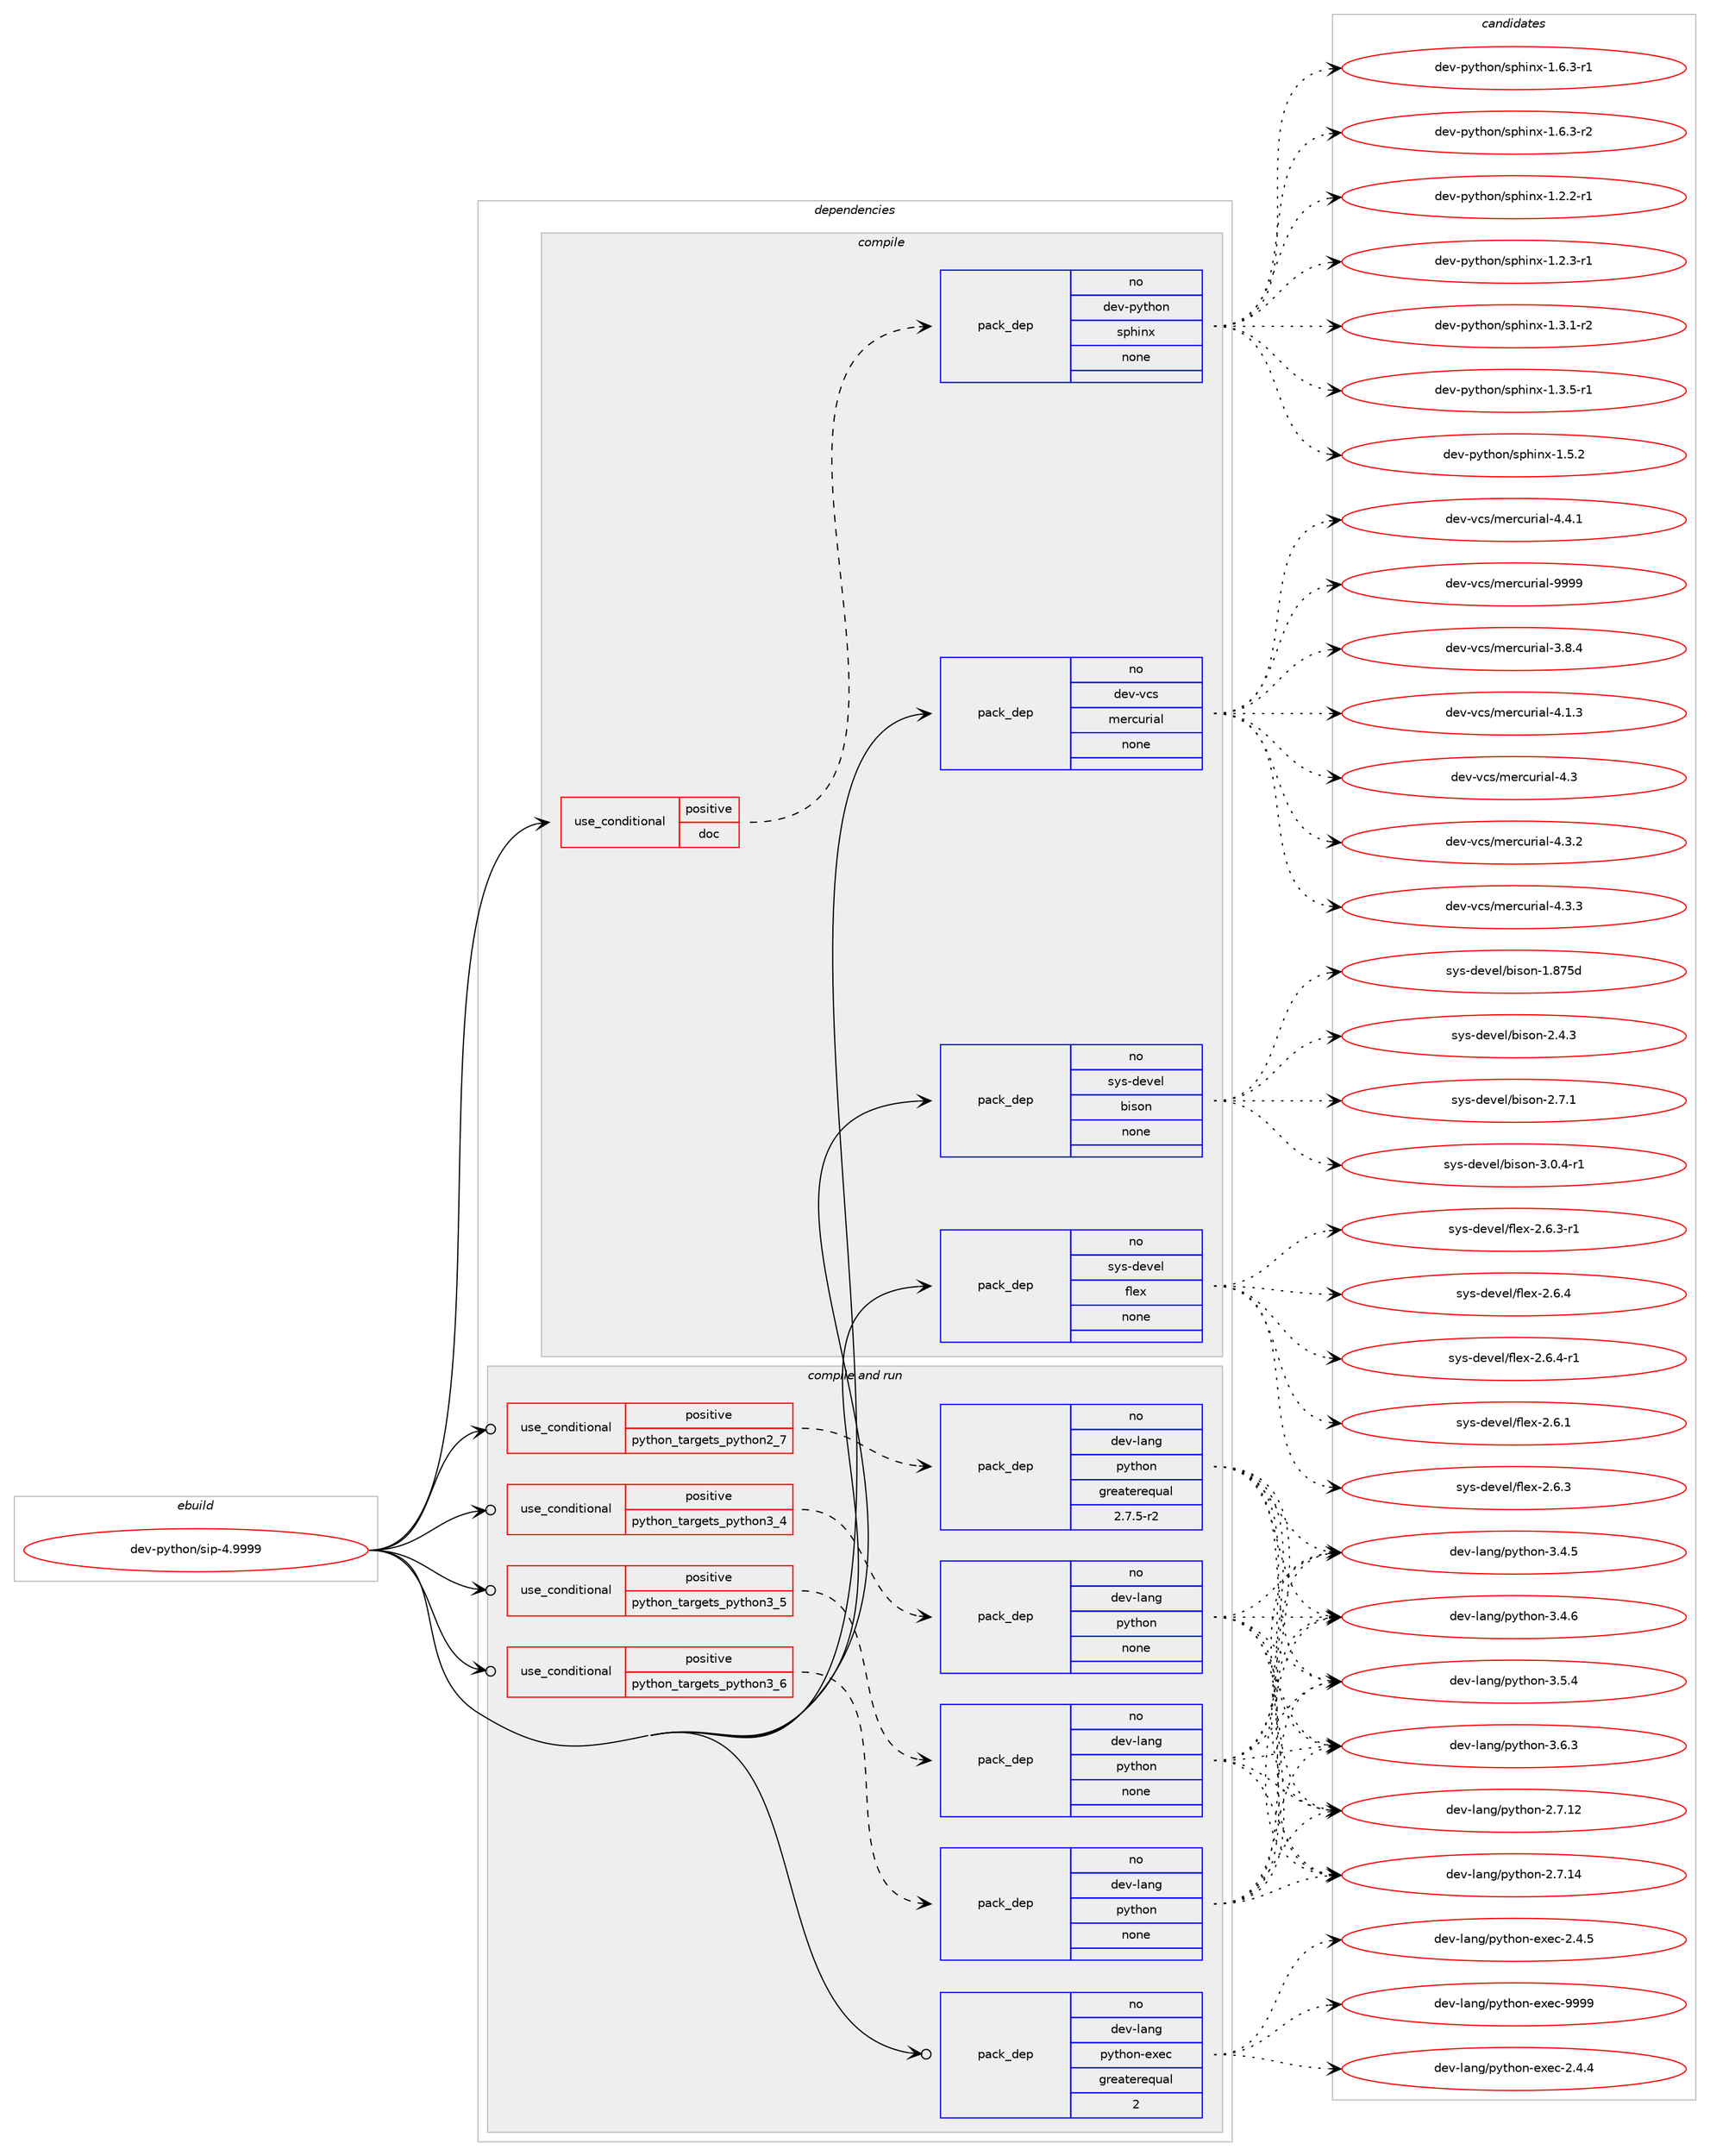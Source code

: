 digraph prolog {

# *************
# Graph options
# *************

newrank=true;
concentrate=true;
compound=true;
graph [rankdir=LR,fontname=Helvetica,fontsize=10,ranksep=1.5];#, ranksep=2.5, nodesep=0.2];
edge  [arrowhead=vee];
node  [fontname=Helvetica,fontsize=10];

# **********
# The ebuild
# **********

subgraph cluster_leftcol {
color=gray;
rank=same;
label=<<i>ebuild</i>>;
id [label="dev-python/sip-4.9999", color=red, width=4, href="../dev-python/sip-4.9999.svg"];
}

# ****************
# The dependencies
# ****************

subgraph cluster_midcol {
color=gray;
label=<<i>dependencies</i>>;
subgraph cluster_compile {
fillcolor="#eeeeee";
style=filled;
label=<<i>compile</i>>;
subgraph cond41742 {
dependency187517 [label=<<TABLE BORDER="0" CELLBORDER="1" CELLSPACING="0" CELLPADDING="4"><TR><TD ROWSPAN="3" CELLPADDING="10">use_conditional</TD></TR><TR><TD>positive</TD></TR><TR><TD>doc</TD></TR></TABLE>>, shape=none, color=red];
subgraph pack141821 {
dependency187518 [label=<<TABLE BORDER="0" CELLBORDER="1" CELLSPACING="0" CELLPADDING="4" WIDTH="220"><TR><TD ROWSPAN="6" CELLPADDING="30">pack_dep</TD></TR><TR><TD WIDTH="110">no</TD></TR><TR><TD>dev-python</TD></TR><TR><TD>sphinx</TD></TR><TR><TD>none</TD></TR><TR><TD></TD></TR></TABLE>>, shape=none, color=blue];
}
dependency187517:e -> dependency187518:w [weight=20,style="dashed",arrowhead="vee"];
}
id:e -> dependency187517:w [weight=20,style="solid",arrowhead="vee"];
subgraph pack141822 {
dependency187519 [label=<<TABLE BORDER="0" CELLBORDER="1" CELLSPACING="0" CELLPADDING="4" WIDTH="220"><TR><TD ROWSPAN="6" CELLPADDING="30">pack_dep</TD></TR><TR><TD WIDTH="110">no</TD></TR><TR><TD>dev-vcs</TD></TR><TR><TD>mercurial</TD></TR><TR><TD>none</TD></TR><TR><TD></TD></TR></TABLE>>, shape=none, color=blue];
}
id:e -> dependency187519:w [weight=20,style="solid",arrowhead="vee"];
subgraph pack141823 {
dependency187520 [label=<<TABLE BORDER="0" CELLBORDER="1" CELLSPACING="0" CELLPADDING="4" WIDTH="220"><TR><TD ROWSPAN="6" CELLPADDING="30">pack_dep</TD></TR><TR><TD WIDTH="110">no</TD></TR><TR><TD>sys-devel</TD></TR><TR><TD>bison</TD></TR><TR><TD>none</TD></TR><TR><TD></TD></TR></TABLE>>, shape=none, color=blue];
}
id:e -> dependency187520:w [weight=20,style="solid",arrowhead="vee"];
subgraph pack141824 {
dependency187521 [label=<<TABLE BORDER="0" CELLBORDER="1" CELLSPACING="0" CELLPADDING="4" WIDTH="220"><TR><TD ROWSPAN="6" CELLPADDING="30">pack_dep</TD></TR><TR><TD WIDTH="110">no</TD></TR><TR><TD>sys-devel</TD></TR><TR><TD>flex</TD></TR><TR><TD>none</TD></TR><TR><TD></TD></TR></TABLE>>, shape=none, color=blue];
}
id:e -> dependency187521:w [weight=20,style="solid",arrowhead="vee"];
}
subgraph cluster_compileandrun {
fillcolor="#eeeeee";
style=filled;
label=<<i>compile and run</i>>;
subgraph cond41743 {
dependency187522 [label=<<TABLE BORDER="0" CELLBORDER="1" CELLSPACING="0" CELLPADDING="4"><TR><TD ROWSPAN="3" CELLPADDING="10">use_conditional</TD></TR><TR><TD>positive</TD></TR><TR><TD>python_targets_python2_7</TD></TR></TABLE>>, shape=none, color=red];
subgraph pack141825 {
dependency187523 [label=<<TABLE BORDER="0" CELLBORDER="1" CELLSPACING="0" CELLPADDING="4" WIDTH="220"><TR><TD ROWSPAN="6" CELLPADDING="30">pack_dep</TD></TR><TR><TD WIDTH="110">no</TD></TR><TR><TD>dev-lang</TD></TR><TR><TD>python</TD></TR><TR><TD>greaterequal</TD></TR><TR><TD>2.7.5-r2</TD></TR></TABLE>>, shape=none, color=blue];
}
dependency187522:e -> dependency187523:w [weight=20,style="dashed",arrowhead="vee"];
}
id:e -> dependency187522:w [weight=20,style="solid",arrowhead="odotvee"];
subgraph cond41744 {
dependency187524 [label=<<TABLE BORDER="0" CELLBORDER="1" CELLSPACING="0" CELLPADDING="4"><TR><TD ROWSPAN="3" CELLPADDING="10">use_conditional</TD></TR><TR><TD>positive</TD></TR><TR><TD>python_targets_python3_4</TD></TR></TABLE>>, shape=none, color=red];
subgraph pack141826 {
dependency187525 [label=<<TABLE BORDER="0" CELLBORDER="1" CELLSPACING="0" CELLPADDING="4" WIDTH="220"><TR><TD ROWSPAN="6" CELLPADDING="30">pack_dep</TD></TR><TR><TD WIDTH="110">no</TD></TR><TR><TD>dev-lang</TD></TR><TR><TD>python</TD></TR><TR><TD>none</TD></TR><TR><TD></TD></TR></TABLE>>, shape=none, color=blue];
}
dependency187524:e -> dependency187525:w [weight=20,style="dashed",arrowhead="vee"];
}
id:e -> dependency187524:w [weight=20,style="solid",arrowhead="odotvee"];
subgraph cond41745 {
dependency187526 [label=<<TABLE BORDER="0" CELLBORDER="1" CELLSPACING="0" CELLPADDING="4"><TR><TD ROWSPAN="3" CELLPADDING="10">use_conditional</TD></TR><TR><TD>positive</TD></TR><TR><TD>python_targets_python3_5</TD></TR></TABLE>>, shape=none, color=red];
subgraph pack141827 {
dependency187527 [label=<<TABLE BORDER="0" CELLBORDER="1" CELLSPACING="0" CELLPADDING="4" WIDTH="220"><TR><TD ROWSPAN="6" CELLPADDING="30">pack_dep</TD></TR><TR><TD WIDTH="110">no</TD></TR><TR><TD>dev-lang</TD></TR><TR><TD>python</TD></TR><TR><TD>none</TD></TR><TR><TD></TD></TR></TABLE>>, shape=none, color=blue];
}
dependency187526:e -> dependency187527:w [weight=20,style="dashed",arrowhead="vee"];
}
id:e -> dependency187526:w [weight=20,style="solid",arrowhead="odotvee"];
subgraph cond41746 {
dependency187528 [label=<<TABLE BORDER="0" CELLBORDER="1" CELLSPACING="0" CELLPADDING="4"><TR><TD ROWSPAN="3" CELLPADDING="10">use_conditional</TD></TR><TR><TD>positive</TD></TR><TR><TD>python_targets_python3_6</TD></TR></TABLE>>, shape=none, color=red];
subgraph pack141828 {
dependency187529 [label=<<TABLE BORDER="0" CELLBORDER="1" CELLSPACING="0" CELLPADDING="4" WIDTH="220"><TR><TD ROWSPAN="6" CELLPADDING="30">pack_dep</TD></TR><TR><TD WIDTH="110">no</TD></TR><TR><TD>dev-lang</TD></TR><TR><TD>python</TD></TR><TR><TD>none</TD></TR><TR><TD></TD></TR></TABLE>>, shape=none, color=blue];
}
dependency187528:e -> dependency187529:w [weight=20,style="dashed",arrowhead="vee"];
}
id:e -> dependency187528:w [weight=20,style="solid",arrowhead="odotvee"];
subgraph pack141829 {
dependency187530 [label=<<TABLE BORDER="0" CELLBORDER="1" CELLSPACING="0" CELLPADDING="4" WIDTH="220"><TR><TD ROWSPAN="6" CELLPADDING="30">pack_dep</TD></TR><TR><TD WIDTH="110">no</TD></TR><TR><TD>dev-lang</TD></TR><TR><TD>python-exec</TD></TR><TR><TD>greaterequal</TD></TR><TR><TD>2</TD></TR></TABLE>>, shape=none, color=blue];
}
id:e -> dependency187530:w [weight=20,style="solid",arrowhead="odotvee"];
}
subgraph cluster_run {
fillcolor="#eeeeee";
style=filled;
label=<<i>run</i>>;
}
}

# **************
# The candidates
# **************

subgraph cluster_choices {
rank=same;
color=gray;
label=<<i>candidates</i>>;

subgraph choice141821 {
color=black;
nodesep=1;
choice10010111845112121116104111110471151121041051101204549465046504511449 [label="dev-python/sphinx-1.2.2-r1", color=red, width=4,href="../dev-python/sphinx-1.2.2-r1.svg"];
choice10010111845112121116104111110471151121041051101204549465046514511449 [label="dev-python/sphinx-1.2.3-r1", color=red, width=4,href="../dev-python/sphinx-1.2.3-r1.svg"];
choice10010111845112121116104111110471151121041051101204549465146494511450 [label="dev-python/sphinx-1.3.1-r2", color=red, width=4,href="../dev-python/sphinx-1.3.1-r2.svg"];
choice10010111845112121116104111110471151121041051101204549465146534511449 [label="dev-python/sphinx-1.3.5-r1", color=red, width=4,href="../dev-python/sphinx-1.3.5-r1.svg"];
choice1001011184511212111610411111047115112104105110120454946534650 [label="dev-python/sphinx-1.5.2", color=red, width=4,href="../dev-python/sphinx-1.5.2.svg"];
choice10010111845112121116104111110471151121041051101204549465446514511449 [label="dev-python/sphinx-1.6.3-r1", color=red, width=4,href="../dev-python/sphinx-1.6.3-r1.svg"];
choice10010111845112121116104111110471151121041051101204549465446514511450 [label="dev-python/sphinx-1.6.3-r2", color=red, width=4,href="../dev-python/sphinx-1.6.3-r2.svg"];
dependency187518:e -> choice10010111845112121116104111110471151121041051101204549465046504511449:w [style=dotted,weight="100"];
dependency187518:e -> choice10010111845112121116104111110471151121041051101204549465046514511449:w [style=dotted,weight="100"];
dependency187518:e -> choice10010111845112121116104111110471151121041051101204549465146494511450:w [style=dotted,weight="100"];
dependency187518:e -> choice10010111845112121116104111110471151121041051101204549465146534511449:w [style=dotted,weight="100"];
dependency187518:e -> choice1001011184511212111610411111047115112104105110120454946534650:w [style=dotted,weight="100"];
dependency187518:e -> choice10010111845112121116104111110471151121041051101204549465446514511449:w [style=dotted,weight="100"];
dependency187518:e -> choice10010111845112121116104111110471151121041051101204549465446514511450:w [style=dotted,weight="100"];
}
subgraph choice141822 {
color=black;
nodesep=1;
choice1001011184511899115471091011149911711410597108455146564652 [label="dev-vcs/mercurial-3.8.4", color=red, width=4,href="../dev-vcs/mercurial-3.8.4.svg"];
choice1001011184511899115471091011149911711410597108455246494651 [label="dev-vcs/mercurial-4.1.3", color=red, width=4,href="../dev-vcs/mercurial-4.1.3.svg"];
choice100101118451189911547109101114991171141059710845524651 [label="dev-vcs/mercurial-4.3", color=red, width=4,href="../dev-vcs/mercurial-4.3.svg"];
choice1001011184511899115471091011149911711410597108455246514650 [label="dev-vcs/mercurial-4.3.2", color=red, width=4,href="../dev-vcs/mercurial-4.3.2.svg"];
choice1001011184511899115471091011149911711410597108455246514651 [label="dev-vcs/mercurial-4.3.3", color=red, width=4,href="../dev-vcs/mercurial-4.3.3.svg"];
choice1001011184511899115471091011149911711410597108455246524649 [label="dev-vcs/mercurial-4.4.1", color=red, width=4,href="../dev-vcs/mercurial-4.4.1.svg"];
choice10010111845118991154710910111499117114105971084557575757 [label="dev-vcs/mercurial-9999", color=red, width=4,href="../dev-vcs/mercurial-9999.svg"];
dependency187519:e -> choice1001011184511899115471091011149911711410597108455146564652:w [style=dotted,weight="100"];
dependency187519:e -> choice1001011184511899115471091011149911711410597108455246494651:w [style=dotted,weight="100"];
dependency187519:e -> choice100101118451189911547109101114991171141059710845524651:w [style=dotted,weight="100"];
dependency187519:e -> choice1001011184511899115471091011149911711410597108455246514650:w [style=dotted,weight="100"];
dependency187519:e -> choice1001011184511899115471091011149911711410597108455246514651:w [style=dotted,weight="100"];
dependency187519:e -> choice1001011184511899115471091011149911711410597108455246524649:w [style=dotted,weight="100"];
dependency187519:e -> choice10010111845118991154710910111499117114105971084557575757:w [style=dotted,weight="100"];
}
subgraph choice141823 {
color=black;
nodesep=1;
choice115121115451001011181011084798105115111110454946565553100 [label="sys-devel/bison-1.875d", color=red, width=4,href="../sys-devel/bison-1.875d.svg"];
choice115121115451001011181011084798105115111110455046524651 [label="sys-devel/bison-2.4.3", color=red, width=4,href="../sys-devel/bison-2.4.3.svg"];
choice115121115451001011181011084798105115111110455046554649 [label="sys-devel/bison-2.7.1", color=red, width=4,href="../sys-devel/bison-2.7.1.svg"];
choice1151211154510010111810110847981051151111104551464846524511449 [label="sys-devel/bison-3.0.4-r1", color=red, width=4,href="../sys-devel/bison-3.0.4-r1.svg"];
dependency187520:e -> choice115121115451001011181011084798105115111110454946565553100:w [style=dotted,weight="100"];
dependency187520:e -> choice115121115451001011181011084798105115111110455046524651:w [style=dotted,weight="100"];
dependency187520:e -> choice115121115451001011181011084798105115111110455046554649:w [style=dotted,weight="100"];
dependency187520:e -> choice1151211154510010111810110847981051151111104551464846524511449:w [style=dotted,weight="100"];
}
subgraph choice141824 {
color=black;
nodesep=1;
choice1151211154510010111810110847102108101120455046544649 [label="sys-devel/flex-2.6.1", color=red, width=4,href="../sys-devel/flex-2.6.1.svg"];
choice1151211154510010111810110847102108101120455046544651 [label="sys-devel/flex-2.6.3", color=red, width=4,href="../sys-devel/flex-2.6.3.svg"];
choice11512111545100101118101108471021081011204550465446514511449 [label="sys-devel/flex-2.6.3-r1", color=red, width=4,href="../sys-devel/flex-2.6.3-r1.svg"];
choice1151211154510010111810110847102108101120455046544652 [label="sys-devel/flex-2.6.4", color=red, width=4,href="../sys-devel/flex-2.6.4.svg"];
choice11512111545100101118101108471021081011204550465446524511449 [label="sys-devel/flex-2.6.4-r1", color=red, width=4,href="../sys-devel/flex-2.6.4-r1.svg"];
dependency187521:e -> choice1151211154510010111810110847102108101120455046544649:w [style=dotted,weight="100"];
dependency187521:e -> choice1151211154510010111810110847102108101120455046544651:w [style=dotted,weight="100"];
dependency187521:e -> choice11512111545100101118101108471021081011204550465446514511449:w [style=dotted,weight="100"];
dependency187521:e -> choice1151211154510010111810110847102108101120455046544652:w [style=dotted,weight="100"];
dependency187521:e -> choice11512111545100101118101108471021081011204550465446524511449:w [style=dotted,weight="100"];
}
subgraph choice141825 {
color=black;
nodesep=1;
choice10010111845108971101034711212111610411111045504655464950 [label="dev-lang/python-2.7.12", color=red, width=4,href="../dev-lang/python-2.7.12.svg"];
choice10010111845108971101034711212111610411111045504655464952 [label="dev-lang/python-2.7.14", color=red, width=4,href="../dev-lang/python-2.7.14.svg"];
choice100101118451089711010347112121116104111110455146524653 [label="dev-lang/python-3.4.5", color=red, width=4,href="../dev-lang/python-3.4.5.svg"];
choice100101118451089711010347112121116104111110455146524654 [label="dev-lang/python-3.4.6", color=red, width=4,href="../dev-lang/python-3.4.6.svg"];
choice100101118451089711010347112121116104111110455146534652 [label="dev-lang/python-3.5.4", color=red, width=4,href="../dev-lang/python-3.5.4.svg"];
choice100101118451089711010347112121116104111110455146544651 [label="dev-lang/python-3.6.3", color=red, width=4,href="../dev-lang/python-3.6.3.svg"];
dependency187523:e -> choice10010111845108971101034711212111610411111045504655464950:w [style=dotted,weight="100"];
dependency187523:e -> choice10010111845108971101034711212111610411111045504655464952:w [style=dotted,weight="100"];
dependency187523:e -> choice100101118451089711010347112121116104111110455146524653:w [style=dotted,weight="100"];
dependency187523:e -> choice100101118451089711010347112121116104111110455146524654:w [style=dotted,weight="100"];
dependency187523:e -> choice100101118451089711010347112121116104111110455146534652:w [style=dotted,weight="100"];
dependency187523:e -> choice100101118451089711010347112121116104111110455146544651:w [style=dotted,weight="100"];
}
subgraph choice141826 {
color=black;
nodesep=1;
choice10010111845108971101034711212111610411111045504655464950 [label="dev-lang/python-2.7.12", color=red, width=4,href="../dev-lang/python-2.7.12.svg"];
choice10010111845108971101034711212111610411111045504655464952 [label="dev-lang/python-2.7.14", color=red, width=4,href="../dev-lang/python-2.7.14.svg"];
choice100101118451089711010347112121116104111110455146524653 [label="dev-lang/python-3.4.5", color=red, width=4,href="../dev-lang/python-3.4.5.svg"];
choice100101118451089711010347112121116104111110455146524654 [label="dev-lang/python-3.4.6", color=red, width=4,href="../dev-lang/python-3.4.6.svg"];
choice100101118451089711010347112121116104111110455146534652 [label="dev-lang/python-3.5.4", color=red, width=4,href="../dev-lang/python-3.5.4.svg"];
choice100101118451089711010347112121116104111110455146544651 [label="dev-lang/python-3.6.3", color=red, width=4,href="../dev-lang/python-3.6.3.svg"];
dependency187525:e -> choice10010111845108971101034711212111610411111045504655464950:w [style=dotted,weight="100"];
dependency187525:e -> choice10010111845108971101034711212111610411111045504655464952:w [style=dotted,weight="100"];
dependency187525:e -> choice100101118451089711010347112121116104111110455146524653:w [style=dotted,weight="100"];
dependency187525:e -> choice100101118451089711010347112121116104111110455146524654:w [style=dotted,weight="100"];
dependency187525:e -> choice100101118451089711010347112121116104111110455146534652:w [style=dotted,weight="100"];
dependency187525:e -> choice100101118451089711010347112121116104111110455146544651:w [style=dotted,weight="100"];
}
subgraph choice141827 {
color=black;
nodesep=1;
choice10010111845108971101034711212111610411111045504655464950 [label="dev-lang/python-2.7.12", color=red, width=4,href="../dev-lang/python-2.7.12.svg"];
choice10010111845108971101034711212111610411111045504655464952 [label="dev-lang/python-2.7.14", color=red, width=4,href="../dev-lang/python-2.7.14.svg"];
choice100101118451089711010347112121116104111110455146524653 [label="dev-lang/python-3.4.5", color=red, width=4,href="../dev-lang/python-3.4.5.svg"];
choice100101118451089711010347112121116104111110455146524654 [label="dev-lang/python-3.4.6", color=red, width=4,href="../dev-lang/python-3.4.6.svg"];
choice100101118451089711010347112121116104111110455146534652 [label="dev-lang/python-3.5.4", color=red, width=4,href="../dev-lang/python-3.5.4.svg"];
choice100101118451089711010347112121116104111110455146544651 [label="dev-lang/python-3.6.3", color=red, width=4,href="../dev-lang/python-3.6.3.svg"];
dependency187527:e -> choice10010111845108971101034711212111610411111045504655464950:w [style=dotted,weight="100"];
dependency187527:e -> choice10010111845108971101034711212111610411111045504655464952:w [style=dotted,weight="100"];
dependency187527:e -> choice100101118451089711010347112121116104111110455146524653:w [style=dotted,weight="100"];
dependency187527:e -> choice100101118451089711010347112121116104111110455146524654:w [style=dotted,weight="100"];
dependency187527:e -> choice100101118451089711010347112121116104111110455146534652:w [style=dotted,weight="100"];
dependency187527:e -> choice100101118451089711010347112121116104111110455146544651:w [style=dotted,weight="100"];
}
subgraph choice141828 {
color=black;
nodesep=1;
choice10010111845108971101034711212111610411111045504655464950 [label="dev-lang/python-2.7.12", color=red, width=4,href="../dev-lang/python-2.7.12.svg"];
choice10010111845108971101034711212111610411111045504655464952 [label="dev-lang/python-2.7.14", color=red, width=4,href="../dev-lang/python-2.7.14.svg"];
choice100101118451089711010347112121116104111110455146524653 [label="dev-lang/python-3.4.5", color=red, width=4,href="../dev-lang/python-3.4.5.svg"];
choice100101118451089711010347112121116104111110455146524654 [label="dev-lang/python-3.4.6", color=red, width=4,href="../dev-lang/python-3.4.6.svg"];
choice100101118451089711010347112121116104111110455146534652 [label="dev-lang/python-3.5.4", color=red, width=4,href="../dev-lang/python-3.5.4.svg"];
choice100101118451089711010347112121116104111110455146544651 [label="dev-lang/python-3.6.3", color=red, width=4,href="../dev-lang/python-3.6.3.svg"];
dependency187529:e -> choice10010111845108971101034711212111610411111045504655464950:w [style=dotted,weight="100"];
dependency187529:e -> choice10010111845108971101034711212111610411111045504655464952:w [style=dotted,weight="100"];
dependency187529:e -> choice100101118451089711010347112121116104111110455146524653:w [style=dotted,weight="100"];
dependency187529:e -> choice100101118451089711010347112121116104111110455146524654:w [style=dotted,weight="100"];
dependency187529:e -> choice100101118451089711010347112121116104111110455146534652:w [style=dotted,weight="100"];
dependency187529:e -> choice100101118451089711010347112121116104111110455146544651:w [style=dotted,weight="100"];
}
subgraph choice141829 {
color=black;
nodesep=1;
choice1001011184510897110103471121211161041111104510112010199455046524652 [label="dev-lang/python-exec-2.4.4", color=red, width=4,href="../dev-lang/python-exec-2.4.4.svg"];
choice1001011184510897110103471121211161041111104510112010199455046524653 [label="dev-lang/python-exec-2.4.5", color=red, width=4,href="../dev-lang/python-exec-2.4.5.svg"];
choice10010111845108971101034711212111610411111045101120101994557575757 [label="dev-lang/python-exec-9999", color=red, width=4,href="../dev-lang/python-exec-9999.svg"];
dependency187530:e -> choice1001011184510897110103471121211161041111104510112010199455046524652:w [style=dotted,weight="100"];
dependency187530:e -> choice1001011184510897110103471121211161041111104510112010199455046524653:w [style=dotted,weight="100"];
dependency187530:e -> choice10010111845108971101034711212111610411111045101120101994557575757:w [style=dotted,weight="100"];
}
}

}
